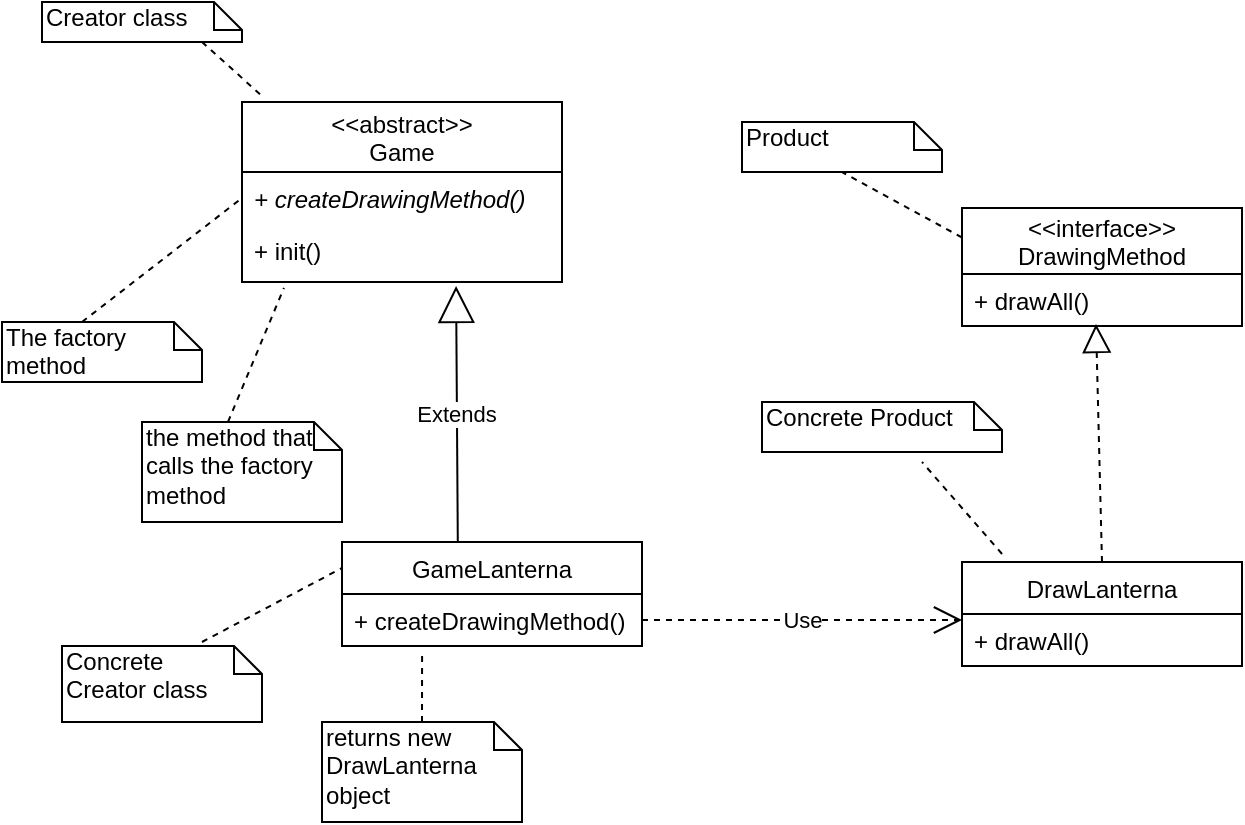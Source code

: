<mxfile version="10.6.3"><diagram id="YIBIpKFu2S_oeIxDJl-w" name="Page-1"><mxGraphModel dx="918" dy="648" grid="1" gridSize="10" guides="1" tooltips="1" connect="1" arrows="1" fold="1" page="1" pageScale="1" pageWidth="827" pageHeight="1169" math="0" shadow="0"><root><mxCell id="0"/><mxCell id="1" parent="0"/><mxCell id="5Nc4Wg_5rEEyR-3tiPRP-1" value="&#10;&lt;&lt;abstract&gt;&gt;&#10;Game&#10;" style="swimlane;fontStyle=0;childLayout=stackLayout;horizontal=1;startSize=35;fillColor=none;horizontalStack=0;resizeParent=1;resizeParentMax=0;resizeLast=0;collapsible=1;marginBottom=0;" vertex="1" parent="1"><mxGeometry x="590" y="400" width="160" height="90" as="geometry"/></mxCell><mxCell id="5Nc4Wg_5rEEyR-3tiPRP-2" value="+ createDrawingMethod()" style="text;strokeColor=none;fillColor=none;align=left;verticalAlign=top;spacingLeft=4;spacingRight=4;overflow=hidden;rotatable=0;points=[[0,0.5],[1,0.5]];portConstraint=eastwest;fontStyle=2" vertex="1" parent="5Nc4Wg_5rEEyR-3tiPRP-1"><mxGeometry y="35" width="160" height="26" as="geometry"/></mxCell><mxCell id="5Nc4Wg_5rEEyR-3tiPRP-3" value="+ init()&#10;&#10;" style="text;strokeColor=none;fillColor=none;align=left;verticalAlign=top;spacingLeft=4;spacingRight=4;overflow=hidden;rotatable=0;points=[[0,0.5],[1,0.5]];portConstraint=eastwest;" vertex="1" parent="5Nc4Wg_5rEEyR-3tiPRP-1"><mxGeometry y="61" width="160" height="29" as="geometry"/></mxCell><mxCell id="5Nc4Wg_5rEEyR-3tiPRP-5" value="" style="endArrow=none;dashed=1;html=1;entryX=0;entryY=0.5;entryDx=0;entryDy=0;" edge="1" parent="1" target="5Nc4Wg_5rEEyR-3tiPRP-2"><mxGeometry width="50" height="50" relative="1" as="geometry"><mxPoint x="510" y="510" as="sourcePoint"/><mxPoint x="590" y="540" as="targetPoint"/><Array as="points"/></mxGeometry></mxCell><mxCell id="5Nc4Wg_5rEEyR-3tiPRP-6" value="The factory method" style="shape=note;whiteSpace=wrap;html=1;size=14;verticalAlign=top;align=left;spacingTop=-6;" vertex="1" parent="1"><mxGeometry x="470" y="510" width="100" height="30" as="geometry"/></mxCell><mxCell id="5Nc4Wg_5rEEyR-3tiPRP-7" value="" style="endArrow=none;dashed=1;html=1;entryX=0.131;entryY=1.103;entryDx=0;entryDy=0;entryPerimeter=0;exitX=0;exitY=0;exitDx=43;exitDy=0;exitPerimeter=0;" edge="1" parent="1" source="5Nc4Wg_5rEEyR-3tiPRP-8" target="5Nc4Wg_5rEEyR-3tiPRP-3"><mxGeometry width="50" height="50" relative="1" as="geometry"><mxPoint x="604" y="550" as="sourcePoint"/><mxPoint x="602" y="519" as="targetPoint"/></mxGeometry></mxCell><mxCell id="5Nc4Wg_5rEEyR-3tiPRP-8" value="the method that calls the factory method" style="shape=note;whiteSpace=wrap;html=1;size=14;verticalAlign=top;align=left;spacingTop=-6;" vertex="1" parent="1"><mxGeometry x="540" y="560" width="100" height="50" as="geometry"/></mxCell><mxCell id="5Nc4Wg_5rEEyR-3tiPRP-9" value="" style="endArrow=none;dashed=1;html=1;entryX=0.069;entryY=-0.023;entryDx=0;entryDy=0;entryPerimeter=0;" edge="1" parent="1" target="5Nc4Wg_5rEEyR-3tiPRP-1"><mxGeometry width="50" height="50" relative="1" as="geometry"><mxPoint x="570" y="370" as="sourcePoint"/><mxPoint x="600" y="340" as="targetPoint"/></mxGeometry></mxCell><mxCell id="5Nc4Wg_5rEEyR-3tiPRP-10" value="Creator class&lt;br&gt;" style="shape=note;whiteSpace=wrap;html=1;size=14;verticalAlign=top;align=left;spacingTop=-6;" vertex="1" parent="1"><mxGeometry x="490" y="350" width="100" height="20" as="geometry"/></mxCell><mxCell id="5Nc4Wg_5rEEyR-3tiPRP-11" value="Extends" style="endArrow=block;endSize=16;endFill=0;html=1;exitX=0.386;exitY=0;exitDx=0;exitDy=0;exitPerimeter=0;entryX=0.669;entryY=1.069;entryDx=0;entryDy=0;entryPerimeter=0;" edge="1" parent="1" source="5Nc4Wg_5rEEyR-3tiPRP-12" target="5Nc4Wg_5rEEyR-3tiPRP-3"><mxGeometry width="160" relative="1" as="geometry"><mxPoint x="695" y="610" as="sourcePoint"/><mxPoint x="696" y="520" as="targetPoint"/></mxGeometry></mxCell><mxCell id="5Nc4Wg_5rEEyR-3tiPRP-12" value="GameLanterna" style="swimlane;fontStyle=0;childLayout=stackLayout;horizontal=1;startSize=26;fillColor=none;horizontalStack=0;resizeParent=1;resizeParentMax=0;resizeLast=0;collapsible=1;marginBottom=0;" vertex="1" parent="1"><mxGeometry x="640" y="620" width="150" height="52" as="geometry"/></mxCell><mxCell id="5Nc4Wg_5rEEyR-3tiPRP-13" value="+ createDrawingMethod()" style="text;strokeColor=none;fillColor=none;align=left;verticalAlign=top;spacingLeft=4;spacingRight=4;overflow=hidden;rotatable=0;points=[[0,0.5],[1,0.5]];portConstraint=eastwest;" vertex="1" parent="5Nc4Wg_5rEEyR-3tiPRP-12"><mxGeometry y="26" width="150" height="26" as="geometry"/></mxCell><mxCell id="5Nc4Wg_5rEEyR-3tiPRP-14" value="" style="endArrow=none;dashed=1;html=1;entryX=0;entryY=0.25;entryDx=0;entryDy=0;" edge="1" parent="1" target="5Nc4Wg_5rEEyR-3tiPRP-12"><mxGeometry width="50" height="50" relative="1" as="geometry"><mxPoint x="570" y="670" as="sourcePoint"/><mxPoint x="560" y="650" as="targetPoint"/></mxGeometry></mxCell><mxCell id="5Nc4Wg_5rEEyR-3tiPRP-15" value="Concrete&lt;br&gt;Creator class&lt;br&gt;" style="shape=note;whiteSpace=wrap;html=1;size=14;verticalAlign=top;align=left;spacingTop=-6;" vertex="1" parent="1"><mxGeometry x="500" y="672" width="100" height="38" as="geometry"/></mxCell><mxCell id="5Nc4Wg_5rEEyR-3tiPRP-16" value="" style="endArrow=none;dashed=1;html=1;entryX=0.267;entryY=1.077;entryDx=0;entryDy=0;entryPerimeter=0;" edge="1" parent="1" target="5Nc4Wg_5rEEyR-3tiPRP-13"><mxGeometry width="50" height="50" relative="1" as="geometry"><mxPoint x="680" y="710" as="sourcePoint"/><mxPoint x="710" y="700" as="targetPoint"/></mxGeometry></mxCell><mxCell id="5Nc4Wg_5rEEyR-3tiPRP-17" value="returns new&lt;br&gt;DrawLanterna&lt;br&gt;object&lt;br&gt;" style="shape=note;whiteSpace=wrap;html=1;size=14;verticalAlign=top;align=left;spacingTop=-6;" vertex="1" parent="1"><mxGeometry x="630" y="710" width="100" height="50" as="geometry"/></mxCell><mxCell id="5Nc4Wg_5rEEyR-3tiPRP-18" value="Use" style="endArrow=open;endSize=12;dashed=1;html=1;" edge="1" parent="1" source="5Nc4Wg_5rEEyR-3tiPRP-13"><mxGeometry width="160" relative="1" as="geometry"><mxPoint x="790" y="659" as="sourcePoint"/><mxPoint x="950" y="659" as="targetPoint"/></mxGeometry></mxCell><mxCell id="5Nc4Wg_5rEEyR-3tiPRP-19" value="DrawLanterna" style="swimlane;fontStyle=0;childLayout=stackLayout;horizontal=1;startSize=26;fillColor=none;horizontalStack=0;resizeParent=1;resizeParentMax=0;resizeLast=0;collapsible=1;marginBottom=0;" vertex="1" parent="1"><mxGeometry x="950" y="630" width="140" height="52" as="geometry"/></mxCell><mxCell id="5Nc4Wg_5rEEyR-3tiPRP-20" value="+ drawAll()" style="text;strokeColor=none;fillColor=none;align=left;verticalAlign=top;spacingLeft=4;spacingRight=4;overflow=hidden;rotatable=0;points=[[0,0.5],[1,0.5]];portConstraint=eastwest;" vertex="1" parent="5Nc4Wg_5rEEyR-3tiPRP-19"><mxGeometry y="26" width="140" height="26" as="geometry"/></mxCell><mxCell id="5Nc4Wg_5rEEyR-3tiPRP-23" value="&#10;&lt;&lt;interface&gt;&gt;&#10;DrawingMethod&#10;" style="swimlane;fontStyle=0;childLayout=stackLayout;horizontal=1;startSize=33;fillColor=none;horizontalStack=0;resizeParent=1;resizeParentMax=0;resizeLast=0;collapsible=1;marginBottom=0;" vertex="1" parent="1"><mxGeometry x="950" y="453" width="140" height="59" as="geometry"/></mxCell><mxCell id="5Nc4Wg_5rEEyR-3tiPRP-24" value="+ drawAll()" style="text;strokeColor=none;fillColor=none;align=left;verticalAlign=top;spacingLeft=4;spacingRight=4;overflow=hidden;rotatable=0;points=[[0,0.5],[1,0.5]];portConstraint=eastwest;" vertex="1" parent="5Nc4Wg_5rEEyR-3tiPRP-23"><mxGeometry y="33" width="140" height="26" as="geometry"/></mxCell><mxCell id="5Nc4Wg_5rEEyR-3tiPRP-25" value="" style="endArrow=block;dashed=1;endFill=0;endSize=12;html=1;exitX=0.5;exitY=0;exitDx=0;exitDy=0;" edge="1" parent="1" source="5Nc4Wg_5rEEyR-3tiPRP-19"><mxGeometry width="160" relative="1" as="geometry"><mxPoint x="950" y="570" as="sourcePoint"/><mxPoint x="1017" y="511" as="targetPoint"/></mxGeometry></mxCell><mxCell id="5Nc4Wg_5rEEyR-3tiPRP-26" value="" style="endArrow=none;dashed=1;html=1;exitX=0;exitY=0.25;exitDx=0;exitDy=0;entryX=0.5;entryY=1;entryDx=0;entryDy=0;entryPerimeter=0;" edge="1" parent="1" source="5Nc4Wg_5rEEyR-3tiPRP-23" target="5Nc4Wg_5rEEyR-3tiPRP-27"><mxGeometry width="50" height="50" relative="1" as="geometry"><mxPoint x="1120" y="470" as="sourcePoint"/><mxPoint x="1120" y="430" as="targetPoint"/><Array as="points"/></mxGeometry></mxCell><mxCell id="5Nc4Wg_5rEEyR-3tiPRP-27" value="Product" style="shape=note;whiteSpace=wrap;html=1;size=14;verticalAlign=top;align=left;spacingTop=-6;" vertex="1" parent="1"><mxGeometry x="840" y="410" width="100" height="25" as="geometry"/></mxCell><mxCell id="5Nc4Wg_5rEEyR-3tiPRP-28" value="" style="endArrow=none;dashed=1;html=1;exitX=0.143;exitY=-0.077;exitDx=0;exitDy=0;exitPerimeter=0;" edge="1" parent="1" source="5Nc4Wg_5rEEyR-3tiPRP-19"><mxGeometry width="50" height="50" relative="1" as="geometry"><mxPoint x="920" y="610" as="sourcePoint"/><mxPoint x="930" y="580" as="targetPoint"/></mxGeometry></mxCell><mxCell id="5Nc4Wg_5rEEyR-3tiPRP-29" value="Concrete Product" style="shape=note;whiteSpace=wrap;html=1;size=14;verticalAlign=top;align=left;spacingTop=-6;" vertex="1" parent="1"><mxGeometry x="850" y="550" width="120" height="25" as="geometry"/></mxCell></root></mxGraphModel></diagram></mxfile>